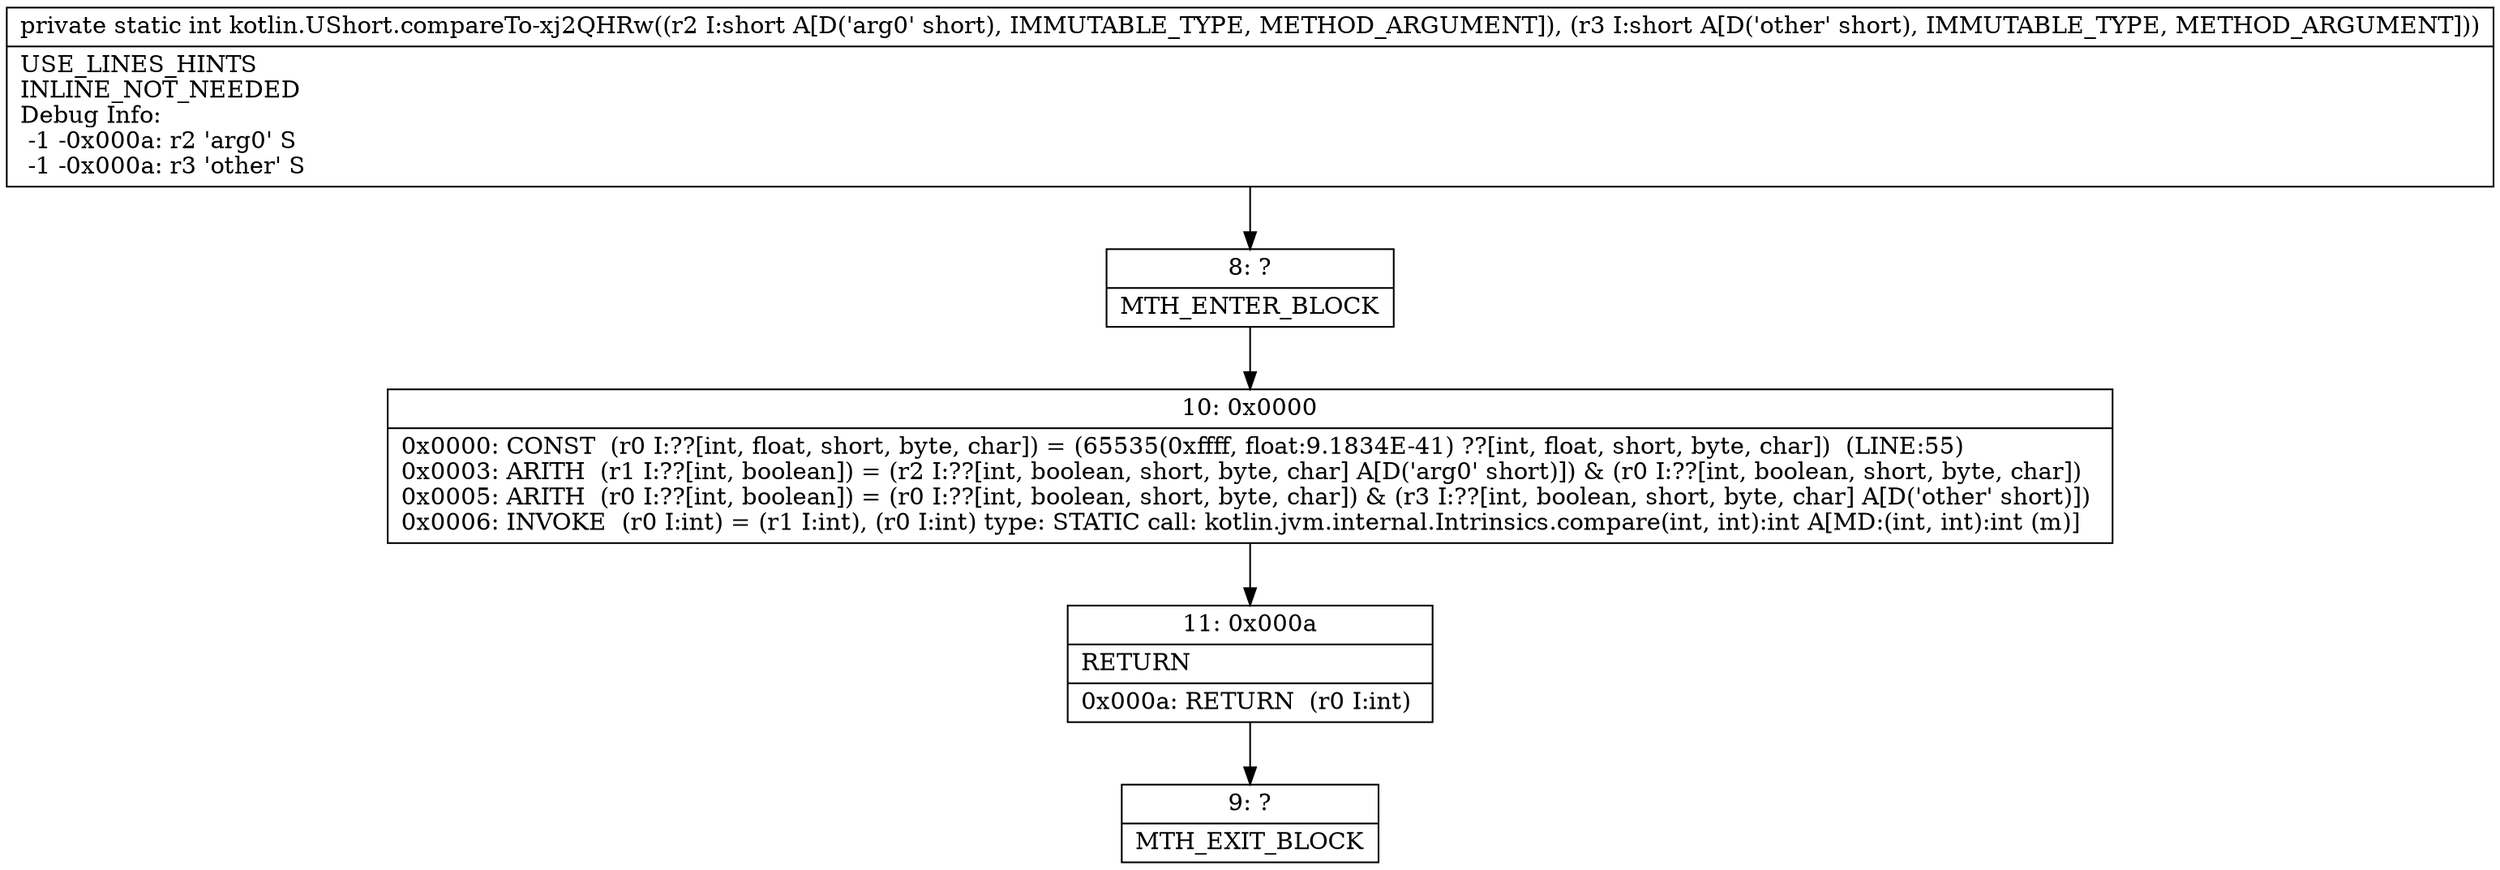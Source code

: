 digraph "CFG forkotlin.UShort.compareTo\-xj2QHRw(SS)I" {
Node_8 [shape=record,label="{8\:\ ?|MTH_ENTER_BLOCK\l}"];
Node_10 [shape=record,label="{10\:\ 0x0000|0x0000: CONST  (r0 I:??[int, float, short, byte, char]) = (65535(0xffff, float:9.1834E\-41) ??[int, float, short, byte, char])  (LINE:55)\l0x0003: ARITH  (r1 I:??[int, boolean]) = (r2 I:??[int, boolean, short, byte, char] A[D('arg0' short)]) & (r0 I:??[int, boolean, short, byte, char]) \l0x0005: ARITH  (r0 I:??[int, boolean]) = (r0 I:??[int, boolean, short, byte, char]) & (r3 I:??[int, boolean, short, byte, char] A[D('other' short)]) \l0x0006: INVOKE  (r0 I:int) = (r1 I:int), (r0 I:int) type: STATIC call: kotlin.jvm.internal.Intrinsics.compare(int, int):int A[MD:(int, int):int (m)]\l}"];
Node_11 [shape=record,label="{11\:\ 0x000a|RETURN\l|0x000a: RETURN  (r0 I:int) \l}"];
Node_9 [shape=record,label="{9\:\ ?|MTH_EXIT_BLOCK\l}"];
MethodNode[shape=record,label="{private static int kotlin.UShort.compareTo\-xj2QHRw((r2 I:short A[D('arg0' short), IMMUTABLE_TYPE, METHOD_ARGUMENT]), (r3 I:short A[D('other' short), IMMUTABLE_TYPE, METHOD_ARGUMENT]))  | USE_LINES_HINTS\lINLINE_NOT_NEEDED\lDebug Info:\l  \-1 \-0x000a: r2 'arg0' S\l  \-1 \-0x000a: r3 'other' S\l}"];
MethodNode -> Node_8;Node_8 -> Node_10;
Node_10 -> Node_11;
Node_11 -> Node_9;
}

